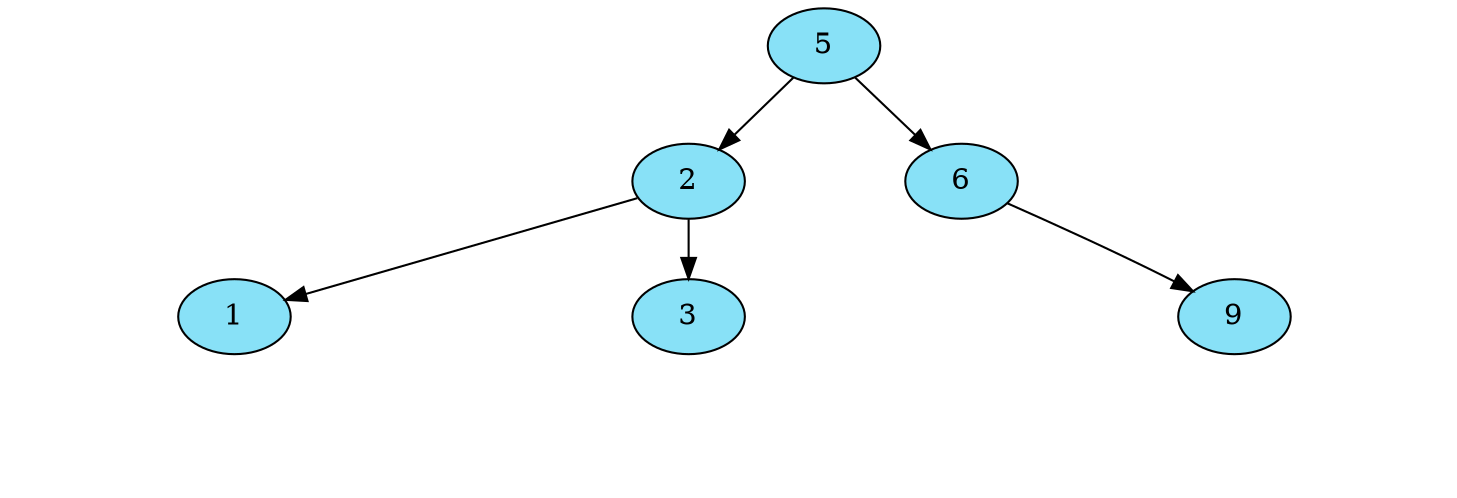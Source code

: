 digraph G {
nodesep=0; 
ranksep=0.4;
node[style = filled fillcolor="#88E1F7"];
	NodoAVL5[ label="5"  ];
	NodoAVL2[ label="2"];
NodoAVL5->NodoAVL2
	NodoAVL2[ label="2"  ];
	NodoAVL1[ label="1"];
NodoAVL2->NodoAVL1
Invisible1680898123[style=invis];
NodoAVL1-> Invisible1680898123[arrowsize=0 style= invisible] 
Invisible1680898123[style=invis];
NodoAVL1-> Invisible1680898123[arrowsize=0 style= invisible] 
	NodoAVL2[ label="2"];
	NodoAVL3[ label="3" ];
NodoAVL2->NodoAVL3
Invisible1492188376[style=invis];
NodoAVL3-> Invisible1492188376[arrowsize=0 style= invisible] 
Invisible1492188376[style=invis];
NodoAVL3-> Invisible1492188376[arrowsize=0 style= invisible] 
	NodoAVL5[ label="5"];
	NodoAVL6[ label="6" ];
NodoAVL5->NodoAVL6
Invisible939832455[style=invis];
NodoAVL6-> Invisible939832455[arrowsize=0 style= invisible] 
	NodoAVL6[ label="6"];
	NodoAVL9[ label="9" ];
NodoAVL6->NodoAVL9
Invisible735081051[style=invis];
NodoAVL9-> Invisible735081051[arrowsize=0 style= invisible] 
Invisible735081051[style=invis];
NodoAVL9-> Invisible735081051[arrowsize=0 style= invisible] 
}